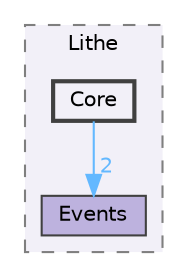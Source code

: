digraph "G:/dev/Lithe/Lithe/src/Lithe/Core"
{
 // LATEX_PDF_SIZE
  bgcolor="transparent";
  edge [fontname=Helvetica,fontsize=10,labelfontname=Helvetica,labelfontsize=10];
  node [fontname=Helvetica,fontsize=10,shape=box,height=0.2,width=0.4];
  compound=true
  subgraph clusterdir_332c472a74bff6200866c0cd3b006c35 {
    graph [ bgcolor="#f2f0f8", pencolor="grey50", label="Lithe", fontname=Helvetica,fontsize=10 style="filled,dashed", URL="dir_332c472a74bff6200866c0cd3b006c35.html",tooltip=""]
  dir_abc3a79424e61587eaa48c048bc78d88 [label="Events", fillcolor="#bdb2de", color="grey25", style="filled", URL="dir_abc3a79424e61587eaa48c048bc78d88.html",tooltip=""];
  dir_931d52ca58c7c7967d57ea23a2204970 [label="Core", fillcolor="#f2f0f8", color="grey25", style="filled,bold", URL="dir_931d52ca58c7c7967d57ea23a2204970.html",tooltip=""];
  }
  dir_931d52ca58c7c7967d57ea23a2204970->dir_abc3a79424e61587eaa48c048bc78d88 [headlabel="2", labeldistance=1.5 headhref="dir_000000_000001.html" color="steelblue1" fontcolor="steelblue1"];
}
